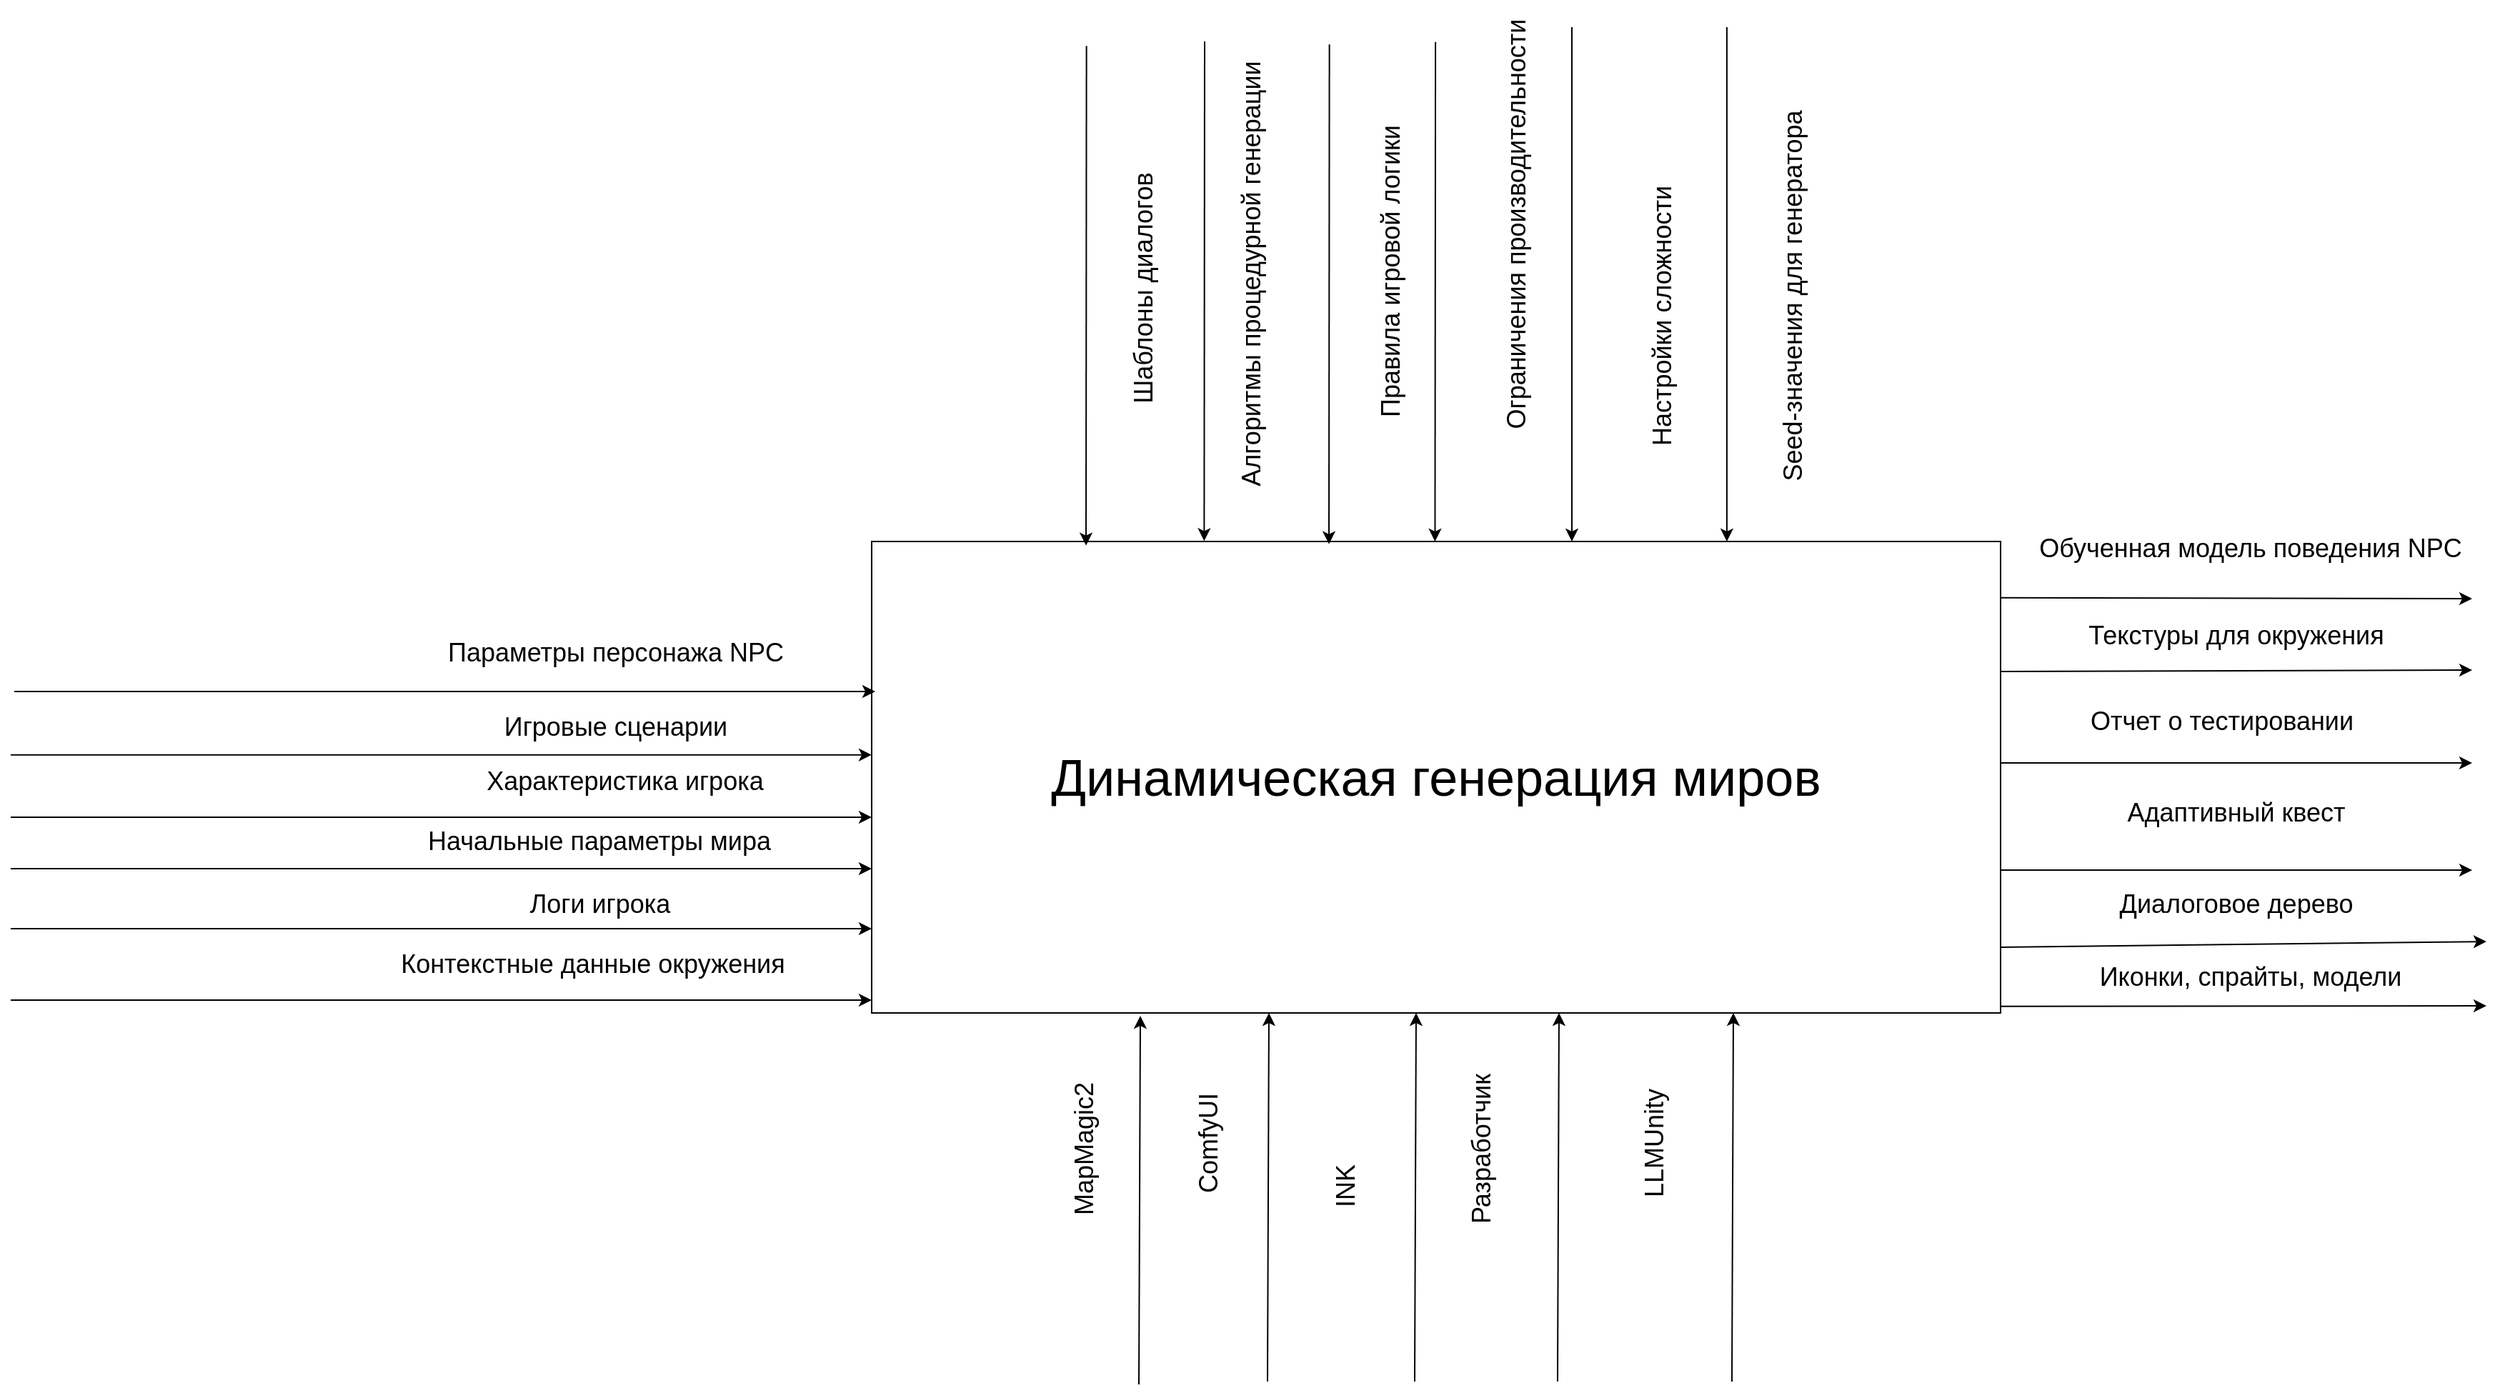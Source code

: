<mxfile version="28.1.2">
  <diagram name="Страница — 1" id="FVOtbzwShO8xb_7S_Tpv">
    <mxGraphModel dx="2564" dy="2269" grid="1" gridSize="10" guides="1" tooltips="1" connect="1" arrows="1" fold="1" page="1" pageScale="1" pageWidth="827" pageHeight="1169" math="0" shadow="0">
      <root>
        <mxCell id="0" />
        <mxCell id="1" parent="0" />
        <mxCell id="W-LGx0gPhZcoC32mYa0W-1" value="&lt;font style=&quot;font-size: 36px;&quot;&gt;Динамическая генерация миров&lt;/font&gt;" style="rounded=0;whiteSpace=wrap;html=1;" parent="1" vertex="1">
          <mxGeometry x="-120" y="290" width="790" height="330" as="geometry" />
        </mxCell>
        <mxCell id="W-LGx0gPhZcoC32mYa0W-5" value="&lt;font style=&quot;font-size: 18px;&quot;&gt;Ограничения производительности&lt;/font&gt;" style="text;html=1;align=center;verticalAlign=middle;whiteSpace=wrap;rounded=0;rotation=-90;" parent="1" vertex="1">
          <mxGeometry x="174.25" y="52.75" width="313.5" height="30" as="geometry" />
        </mxCell>
        <mxCell id="OWpaZHNzUhLOPfv6ZXrJ-3" value="&lt;font style=&quot;font-size: 18px;&quot;&gt;Настройки сложности&lt;/font&gt;" style="text;html=1;align=center;verticalAlign=middle;whiteSpace=wrap;rounded=0;rotation=-90;" parent="1" vertex="1">
          <mxGeometry x="293.5" y="117.5" width="279" height="30" as="geometry" />
        </mxCell>
        <mxCell id="OWpaZHNzUhLOPfv6ZXrJ-11" value="" style="endArrow=classic;html=1;rounded=0;entryX=0.192;entryY=-0.001;entryDx=0;entryDy=0;entryPerimeter=0;" parent="1" edge="1">
          <mxGeometry width="50" height="50" relative="1" as="geometry">
            <mxPoint x="113" y="-60" as="sourcePoint" />
            <mxPoint x="112.68" y="289.67" as="targetPoint" />
          </mxGeometry>
        </mxCell>
        <mxCell id="OWpaZHNzUhLOPfv6ZXrJ-18" value="&lt;font style=&quot;font-size: 18px;&quot;&gt;Шаблоны диалогов&lt;/font&gt;" style="text;html=1;align=center;verticalAlign=middle;whiteSpace=wrap;rounded=0;rotation=-90;" parent="1" vertex="1">
          <mxGeometry x="-20" y="87.5" width="180" height="50" as="geometry" />
        </mxCell>
        <mxCell id="OWpaZHNzUhLOPfv6ZXrJ-19" value="&lt;font style=&quot;font-size: 18px;&quot;&gt;Игровые сценарии&lt;/font&gt;" style="text;html=1;align=center;verticalAlign=middle;whiteSpace=wrap;rounded=0;" parent="1" vertex="1">
          <mxGeometry x="-389.5" y="395" width="180" height="50" as="geometry" />
        </mxCell>
        <mxCell id="OWpaZHNzUhLOPfv6ZXrJ-20" value="&lt;font style=&quot;font-size: 18px;&quot;&gt;Алгоритмы процедурной генерации&lt;/font&gt;" style="text;html=1;align=center;verticalAlign=middle;whiteSpace=wrap;rounded=0;rotation=-90;" parent="1" vertex="1">
          <mxGeometry x="-7" y="87.5" width="305" height="30" as="geometry" />
        </mxCell>
        <mxCell id="OWpaZHNzUhLOPfv6ZXrJ-21" value="&lt;font style=&quot;font-size: 18px;&quot;&gt;Правила игровой логики&lt;/font&gt;" style="text;html=1;align=center;verticalAlign=middle;whiteSpace=wrap;rounded=0;rotation=-90;" parent="1" vertex="1">
          <mxGeometry x="125.25" y="85.75" width="235.5" height="30" as="geometry" />
        </mxCell>
        <mxCell id="OWpaZHNzUhLOPfv6ZXrJ-22" value="&lt;font style=&quot;font-size: 18px;&quot;&gt;Seed-значения для генератора&lt;/font&gt;" style="text;whiteSpace=wrap;html=1;align=center;rotation=-90;" parent="1" vertex="1">
          <mxGeometry x="388" y="93" width="290" height="50" as="geometry" />
        </mxCell>
        <mxCell id="OWpaZHNzUhLOPfv6ZXrJ-26" value="&lt;font style=&quot;font-size: 18px;&quot;&gt;Характеристика игрока&lt;/font&gt;" style="text;html=1;align=center;verticalAlign=middle;whiteSpace=wrap;rounded=0;" parent="1" vertex="1">
          <mxGeometry x="-413" y="433" width="241" height="50" as="geometry" />
        </mxCell>
        <mxCell id="OWpaZHNzUhLOPfv6ZXrJ-27" value="&lt;font style=&quot;font-size: 18px;&quot;&gt;Начальные параметры мира&lt;/font&gt;" style="text;html=1;align=center;verticalAlign=middle;whiteSpace=wrap;rounded=0;" parent="1" vertex="1">
          <mxGeometry x="-461" y="475" width="301" height="50" as="geometry" />
        </mxCell>
        <mxCell id="OWpaZHNzUhLOPfv6ZXrJ-28" value="&lt;span style=&quot;font-size: 18px;&quot;&gt;Логи игрока&lt;/span&gt;" style="text;html=1;align=center;verticalAlign=middle;whiteSpace=wrap;rounded=0;" parent="1" vertex="1">
          <mxGeometry x="-400" y="519" width="180" height="50" as="geometry" />
        </mxCell>
        <mxCell id="OWpaZHNzUhLOPfv6ZXrJ-29" value="&lt;span style=&quot;font-size: 18px;&quot;&gt;Контекстные данные окружения&lt;/span&gt;" style="text;html=1;align=center;verticalAlign=middle;whiteSpace=wrap;rounded=0;" parent="1" vertex="1">
          <mxGeometry x="-470" y="561" width="310" height="50" as="geometry" />
        </mxCell>
        <mxCell id="OWpaZHNzUhLOPfv6ZXrJ-36" value="" style="endArrow=classic;html=1;rounded=0;" parent="1" edge="1">
          <mxGeometry width="50" height="50" relative="1" as="geometry">
            <mxPoint x="670" y="329.33" as="sourcePoint" />
            <mxPoint x="1000" y="330" as="targetPoint" />
          </mxGeometry>
        </mxCell>
        <mxCell id="OWpaZHNzUhLOPfv6ZXrJ-37" value="" style="endArrow=classic;html=1;rounded=0;" parent="1" edge="1">
          <mxGeometry width="50" height="50" relative="1" as="geometry">
            <mxPoint x="670" y="381" as="sourcePoint" />
            <mxPoint x="1000" y="380" as="targetPoint" />
          </mxGeometry>
        </mxCell>
        <mxCell id="OWpaZHNzUhLOPfv6ZXrJ-38" value="" style="endArrow=classic;html=1;rounded=0;" parent="1" edge="1">
          <mxGeometry width="50" height="50" relative="1" as="geometry">
            <mxPoint x="670" y="445" as="sourcePoint" />
            <mxPoint x="1000" y="445" as="targetPoint" />
          </mxGeometry>
        </mxCell>
        <mxCell id="OWpaZHNzUhLOPfv6ZXrJ-39" value="" style="endArrow=classic;html=1;rounded=0;" parent="1" edge="1">
          <mxGeometry width="50" height="50" relative="1" as="geometry">
            <mxPoint x="670" y="520" as="sourcePoint" />
            <mxPoint x="1000" y="520" as="targetPoint" />
          </mxGeometry>
        </mxCell>
        <mxCell id="OWpaZHNzUhLOPfv6ZXrJ-40" value="" style="endArrow=classic;html=1;rounded=0;" parent="1" edge="1">
          <mxGeometry width="50" height="50" relative="1" as="geometry">
            <mxPoint x="670" y="574" as="sourcePoint" />
            <mxPoint x="1010" y="570" as="targetPoint" />
          </mxGeometry>
        </mxCell>
        <mxCell id="OWpaZHNzUhLOPfv6ZXrJ-41" value="" style="endArrow=classic;html=1;rounded=0;" parent="1" edge="1">
          <mxGeometry width="50" height="50" relative="1" as="geometry">
            <mxPoint x="670" y="615.33" as="sourcePoint" />
            <mxPoint x="1010" y="615" as="targetPoint" />
          </mxGeometry>
        </mxCell>
        <mxCell id="OWpaZHNzUhLOPfv6ZXrJ-42" value="&lt;span style=&quot;font-size: 18px;&quot;&gt;Обученная модель поведения NPC&lt;/span&gt;" style="text;html=1;align=center;verticalAlign=middle;whiteSpace=wrap;rounded=0;" parent="1" vertex="1">
          <mxGeometry x="690" y="270" width="310" height="50" as="geometry" />
        </mxCell>
        <mxCell id="OWpaZHNzUhLOPfv6ZXrJ-43" value="&lt;span style=&quot;font-size: 18px;&quot;&gt;Текстуры для окружения&lt;/span&gt;" style="text;html=1;align=center;verticalAlign=middle;whiteSpace=wrap;rounded=0;" parent="1" vertex="1">
          <mxGeometry x="700" y="331" width="270" height="50" as="geometry" />
        </mxCell>
        <mxCell id="OWpaZHNzUhLOPfv6ZXrJ-44" value="&lt;span style=&quot;font-size: 18px;&quot;&gt;Отчет о тестировании&lt;/span&gt;" style="text;html=1;align=center;verticalAlign=middle;whiteSpace=wrap;rounded=0;" parent="1" vertex="1">
          <mxGeometry x="700" y="391" width="250" height="50" as="geometry" />
        </mxCell>
        <mxCell id="OWpaZHNzUhLOPfv6ZXrJ-45" value="&lt;span style=&quot;font-size: 18px;&quot;&gt;Адаптивный квест&lt;/span&gt;" style="text;html=1;align=center;verticalAlign=middle;whiteSpace=wrap;rounded=0;" parent="1" vertex="1">
          <mxGeometry x="745" y="455" width="180" height="50" as="geometry" />
        </mxCell>
        <mxCell id="OWpaZHNzUhLOPfv6ZXrJ-46" value="&lt;span style=&quot;font-size: 18px;&quot;&gt;Диалоговое дерево&lt;/span&gt;" style="text;html=1;align=center;verticalAlign=middle;whiteSpace=wrap;rounded=0;" parent="1" vertex="1">
          <mxGeometry x="705" y="519" width="260" height="50" as="geometry" />
        </mxCell>
        <mxCell id="OWpaZHNzUhLOPfv6ZXrJ-47" value="&lt;span style=&quot;font-size: 18px;&quot;&gt;Иконки, спрайты, модели&lt;/span&gt;" style="text;html=1;align=center;verticalAlign=middle;whiteSpace=wrap;rounded=0;" parent="1" vertex="1">
          <mxGeometry x="700" y="570" width="290" height="50" as="geometry" />
        </mxCell>
        <mxCell id="OWpaZHNzUhLOPfv6ZXrJ-50" value="&lt;div style=&quot;text-align: left;&quot;&gt;&lt;span style=&quot;font-size: 18px;&quot;&gt;MapMagic2&lt;/span&gt;&lt;/div&gt;" style="text;html=1;align=center;verticalAlign=middle;whiteSpace=wrap;rounded=0;rotation=-90;" parent="1" vertex="1">
          <mxGeometry x="-11" y="700" width="80" height="30" as="geometry" />
        </mxCell>
        <mxCell id="OWpaZHNzUhLOPfv6ZXrJ-52" value="&lt;div style=&quot;text-align: left;&quot;&gt;&lt;span style=&quot;font-size: 18px;&quot;&gt;ComfyUI&lt;/span&gt;&lt;/div&gt;" style="text;html=1;align=center;verticalAlign=middle;whiteSpace=wrap;rounded=0;rotation=-90;" parent="1" vertex="1">
          <mxGeometry x="40" y="696" width="152" height="30" as="geometry" />
        </mxCell>
        <mxCell id="OWpaZHNzUhLOPfv6ZXrJ-54" value="&lt;div style=&quot;text-align: left;&quot;&gt;&lt;span style=&quot;font-size: 18px;&quot;&gt;INK&lt;/span&gt;&lt;/div&gt;" style="text;html=1;align=center;verticalAlign=middle;whiteSpace=wrap;rounded=0;rotation=-90;" parent="1" vertex="1">
          <mxGeometry x="71" y="726" width="282" height="30" as="geometry" />
        </mxCell>
        <mxCell id="OWpaZHNzUhLOPfv6ZXrJ-55" value="&lt;div style=&quot;text-align: left;&quot;&gt;&lt;span style=&quot;font-size: 18px;&quot;&gt;Разработчик&lt;/span&gt;&lt;/div&gt;" style="text;html=1;align=center;verticalAlign=middle;whiteSpace=wrap;rounded=0;rotation=-90;" parent="1" vertex="1">
          <mxGeometry x="232" y="700" width="150" height="30" as="geometry" />
        </mxCell>
        <mxCell id="OWpaZHNzUhLOPfv6ZXrJ-57" value="&lt;div style=&quot;text-align: left;&quot;&gt;&lt;span style=&quot;font-size: 18px;&quot;&gt;LLMUnity&lt;/span&gt;&lt;/div&gt;" style="text;html=1;align=center;verticalAlign=middle;whiteSpace=wrap;rounded=0;rotation=-90;" parent="1" vertex="1">
          <mxGeometry x="353" y="696" width="150" height="30" as="geometry" />
        </mxCell>
        <mxCell id="Kj6MfNfvCyC8jcDm3aih-2" value="" style="endArrow=classic;html=1;rounded=0;" parent="1" edge="1">
          <mxGeometry width="50" height="50" relative="1" as="geometry">
            <mxPoint x="67" y="880" as="sourcePoint" />
            <mxPoint x="68" y="622" as="targetPoint" />
          </mxGeometry>
        </mxCell>
        <mxCell id="Kj6MfNfvCyC8jcDm3aih-5" value="" style="endArrow=classic;html=1;rounded=0;entryX=0.192;entryY=-0.001;entryDx=0;entryDy=0;entryPerimeter=0;" parent="1" edge="1">
          <mxGeometry width="50" height="50" relative="1" as="geometry">
            <mxPoint x="370" y="-70" as="sourcePoint" />
            <mxPoint x="370" y="290" as="targetPoint" />
          </mxGeometry>
        </mxCell>
        <mxCell id="Kj6MfNfvCyC8jcDm3aih-10" value="" style="endArrow=classic;html=1;rounded=0;" parent="1" edge="1">
          <mxGeometry width="50" height="50" relative="1" as="geometry">
            <mxPoint x="157" y="878" as="sourcePoint" />
            <mxPoint x="158" y="620" as="targetPoint" />
          </mxGeometry>
        </mxCell>
        <mxCell id="Kj6MfNfvCyC8jcDm3aih-11" value="" style="endArrow=classic;html=1;rounded=0;" parent="1" edge="1">
          <mxGeometry width="50" height="50" relative="1" as="geometry">
            <mxPoint x="260" y="878" as="sourcePoint" />
            <mxPoint x="261" y="620" as="targetPoint" />
          </mxGeometry>
        </mxCell>
        <mxCell id="Kj6MfNfvCyC8jcDm3aih-12" value="" style="endArrow=classic;html=1;rounded=0;" parent="1" edge="1">
          <mxGeometry width="50" height="50" relative="1" as="geometry">
            <mxPoint x="360" y="878" as="sourcePoint" />
            <mxPoint x="361" y="620" as="targetPoint" />
          </mxGeometry>
        </mxCell>
        <mxCell id="Kj6MfNfvCyC8jcDm3aih-13" value="" style="endArrow=classic;html=1;rounded=0;" parent="1" edge="1">
          <mxGeometry width="50" height="50" relative="1" as="geometry">
            <mxPoint x="482" y="878" as="sourcePoint" />
            <mxPoint x="483" y="620" as="targetPoint" />
          </mxGeometry>
        </mxCell>
        <mxCell id="Kj6MfNfvCyC8jcDm3aih-16" value="" style="endArrow=classic;html=1;rounded=0;" parent="1" edge="1">
          <mxGeometry width="50" height="50" relative="1" as="geometry">
            <mxPoint x="-720" y="395" as="sourcePoint" />
            <mxPoint x="-117.5" y="395" as="targetPoint" />
          </mxGeometry>
        </mxCell>
        <mxCell id="Kj6MfNfvCyC8jcDm3aih-17" value="&lt;div style=&quot;color: black; background-color: transparent;&quot;&gt;&lt;span style=&quot;font-size: 18px;&quot;&gt;Параметры персонажа NPC&lt;/span&gt;&lt;/div&gt;" style="text;whiteSpace=wrap;html=1;align=center;" parent="1" vertex="1">
          <mxGeometry x="-534.5" y="351" width="470" height="40" as="geometry" />
        </mxCell>
        <mxCell id="Kj6MfNfvCyC8jcDm3aih-19" value="" style="endArrow=classic;html=1;rounded=0;" parent="1" edge="1">
          <mxGeometry width="50" height="50" relative="1" as="geometry">
            <mxPoint x="-722.5" y="439.33" as="sourcePoint" />
            <mxPoint x="-120" y="439.33" as="targetPoint" />
          </mxGeometry>
        </mxCell>
        <mxCell id="Kj6MfNfvCyC8jcDm3aih-20" value="" style="endArrow=classic;html=1;rounded=0;" parent="1" edge="1">
          <mxGeometry width="50" height="50" relative="1" as="geometry">
            <mxPoint x="-722.5" y="483" as="sourcePoint" />
            <mxPoint x="-120" y="483" as="targetPoint" />
          </mxGeometry>
        </mxCell>
        <mxCell id="Kj6MfNfvCyC8jcDm3aih-21" value="" style="endArrow=classic;html=1;rounded=0;" parent="1" edge="1">
          <mxGeometry width="50" height="50" relative="1" as="geometry">
            <mxPoint x="-722.5" y="519" as="sourcePoint" />
            <mxPoint x="-120" y="519" as="targetPoint" />
          </mxGeometry>
        </mxCell>
        <mxCell id="Kj6MfNfvCyC8jcDm3aih-22" value="" style="endArrow=classic;html=1;rounded=0;" parent="1" edge="1">
          <mxGeometry width="50" height="50" relative="1" as="geometry">
            <mxPoint x="-722.5" y="561" as="sourcePoint" />
            <mxPoint x="-120" y="561" as="targetPoint" />
          </mxGeometry>
        </mxCell>
        <mxCell id="Kj6MfNfvCyC8jcDm3aih-23" value="" style="endArrow=classic;html=1;rounded=0;" parent="1" edge="1">
          <mxGeometry width="50" height="50" relative="1" as="geometry">
            <mxPoint x="-722.5" y="611" as="sourcePoint" />
            <mxPoint x="-120" y="611" as="targetPoint" />
          </mxGeometry>
        </mxCell>
        <mxCell id="Kj6MfNfvCyC8jcDm3aih-24" value="" style="endArrow=classic;html=1;rounded=0;entryX=0.192;entryY=-0.001;entryDx=0;entryDy=0;entryPerimeter=0;" parent="1" edge="1">
          <mxGeometry width="50" height="50" relative="1" as="geometry">
            <mxPoint x="30.32" y="-56.84" as="sourcePoint" />
            <mxPoint x="30" y="292.83" as="targetPoint" />
          </mxGeometry>
        </mxCell>
        <mxCell id="Kj6MfNfvCyC8jcDm3aih-25" value="" style="endArrow=classic;html=1;rounded=0;entryX=0.192;entryY=-0.001;entryDx=0;entryDy=0;entryPerimeter=0;" parent="1" edge="1">
          <mxGeometry width="50" height="50" relative="1" as="geometry">
            <mxPoint x="200.32" y="-57.84" as="sourcePoint" />
            <mxPoint x="200" y="291.83" as="targetPoint" />
          </mxGeometry>
        </mxCell>
        <mxCell id="Kj6MfNfvCyC8jcDm3aih-26" value="" style="endArrow=classic;html=1;rounded=0;entryX=0.192;entryY=-0.001;entryDx=0;entryDy=0;entryPerimeter=0;" parent="1" edge="1">
          <mxGeometry width="50" height="50" relative="1" as="geometry">
            <mxPoint x="274.55" y="-59.67" as="sourcePoint" />
            <mxPoint x="274.23" y="290" as="targetPoint" />
          </mxGeometry>
        </mxCell>
        <mxCell id="Kj6MfNfvCyC8jcDm3aih-27" value="" style="endArrow=classic;html=1;rounded=0;entryX=0.192;entryY=-0.001;entryDx=0;entryDy=0;entryPerimeter=0;" parent="1" edge="1">
          <mxGeometry width="50" height="50" relative="1" as="geometry">
            <mxPoint x="478.46" y="-70" as="sourcePoint" />
            <mxPoint x="478.46" y="290" as="targetPoint" />
          </mxGeometry>
        </mxCell>
      </root>
    </mxGraphModel>
  </diagram>
</mxfile>
